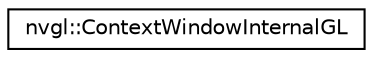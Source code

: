 digraph "Graphical Class Hierarchy"
{
 // LATEX_PDF_SIZE
  edge [fontname="Helvetica",fontsize="10",labelfontname="Helvetica",labelfontsize="10"];
  node [fontname="Helvetica",fontsize="10",shape=record];
  rankdir="LR";
  Node0 [label="nvgl::ContextWindowInternalGL",height=0.2,width=0.4,color="black", fillcolor="white", style="filled",URL="$structnvgl_1_1_context_window_internal_g_l.html",tooltip=" "];
}
